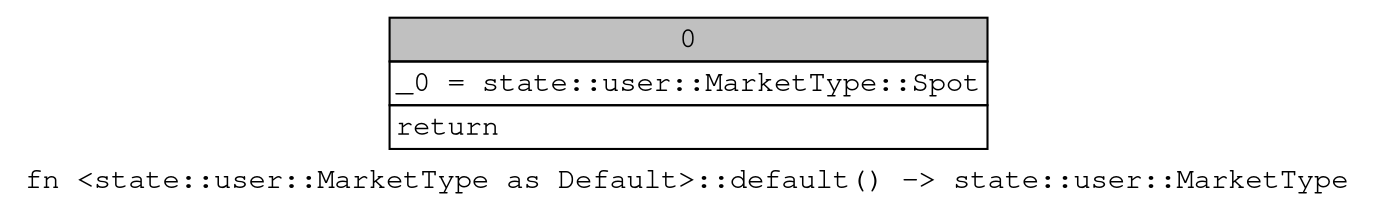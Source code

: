 digraph Mir_0_18669 {
    graph [fontname="Courier, monospace"];
    node [fontname="Courier, monospace"];
    edge [fontname="Courier, monospace"];
    label=<fn &lt;state::user::MarketType as Default&gt;::default() -&gt; state::user::MarketType<br align="left"/>>;
    bb0__0_18669 [shape="none", label=<<table border="0" cellborder="1" cellspacing="0"><tr><td bgcolor="gray" align="center" colspan="1">0</td></tr><tr><td align="left" balign="left">_0 = state::user::MarketType::Spot<br/></td></tr><tr><td align="left">return</td></tr></table>>];
}
